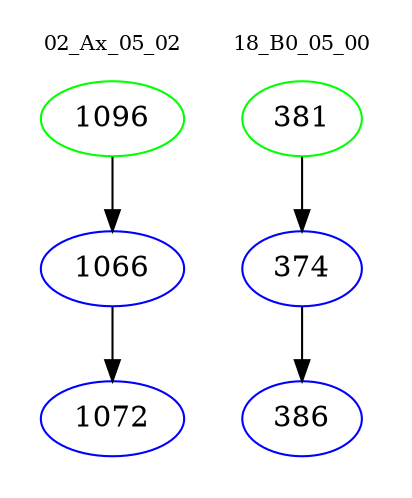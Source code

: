 digraph{
subgraph cluster_0 {
color = white
label = "02_Ax_05_02";
fontsize=10;
T0_1096 [label="1096", color="green"]
T0_1096 -> T0_1066 [color="black"]
T0_1066 [label="1066", color="blue"]
T0_1066 -> T0_1072 [color="black"]
T0_1072 [label="1072", color="blue"]
}
subgraph cluster_1 {
color = white
label = "18_B0_05_00";
fontsize=10;
T1_381 [label="381", color="green"]
T1_381 -> T1_374 [color="black"]
T1_374 [label="374", color="blue"]
T1_374 -> T1_386 [color="black"]
T1_386 [label="386", color="blue"]
}
}
